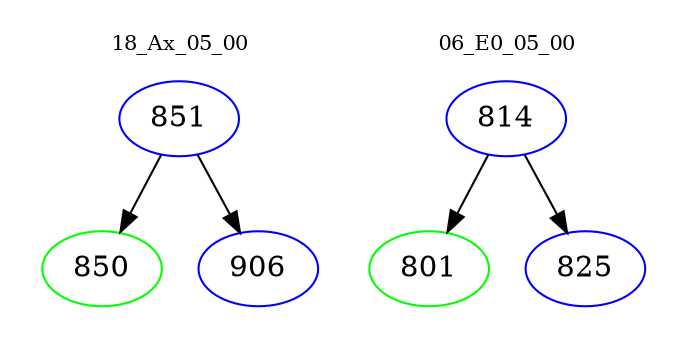 digraph{
subgraph cluster_0 {
color = white
label = "18_Ax_05_00";
fontsize=10;
T0_851 [label="851", color="blue"]
T0_851 -> T0_850 [color="black"]
T0_850 [label="850", color="green"]
T0_851 -> T0_906 [color="black"]
T0_906 [label="906", color="blue"]
}
subgraph cluster_1 {
color = white
label = "06_E0_05_00";
fontsize=10;
T1_814 [label="814", color="blue"]
T1_814 -> T1_801 [color="black"]
T1_801 [label="801", color="green"]
T1_814 -> T1_825 [color="black"]
T1_825 [label="825", color="blue"]
}
}
